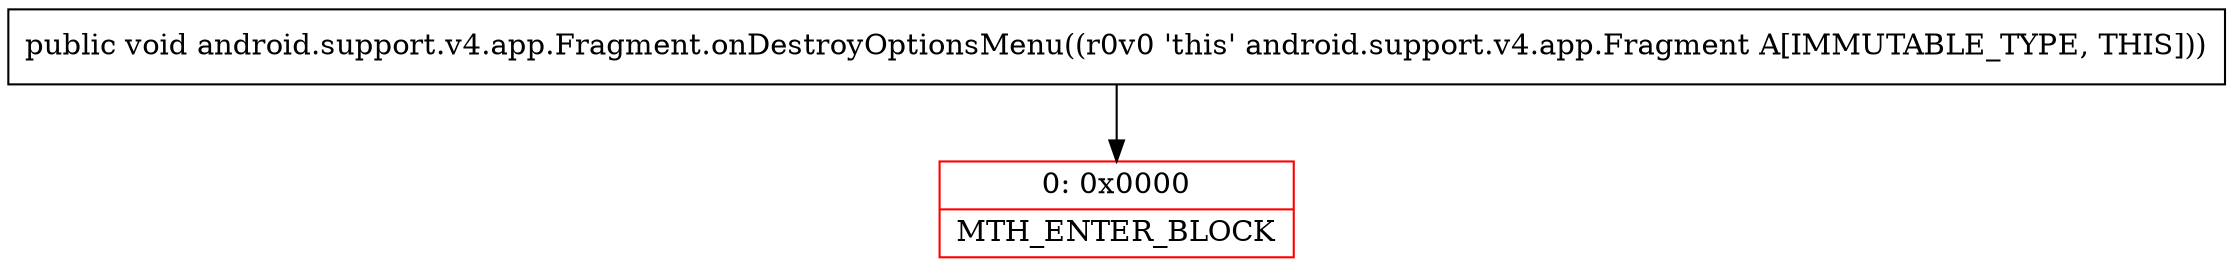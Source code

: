 digraph "CFG forandroid.support.v4.app.Fragment.onDestroyOptionsMenu()V" {
subgraph cluster_Region_1727749323 {
label = "R(0)";
node [shape=record,color=blue];
}
Node_0 [shape=record,color=red,label="{0\:\ 0x0000|MTH_ENTER_BLOCK\l}"];
MethodNode[shape=record,label="{public void android.support.v4.app.Fragment.onDestroyOptionsMenu((r0v0 'this' android.support.v4.app.Fragment A[IMMUTABLE_TYPE, THIS])) }"];
MethodNode -> Node_0;
}

